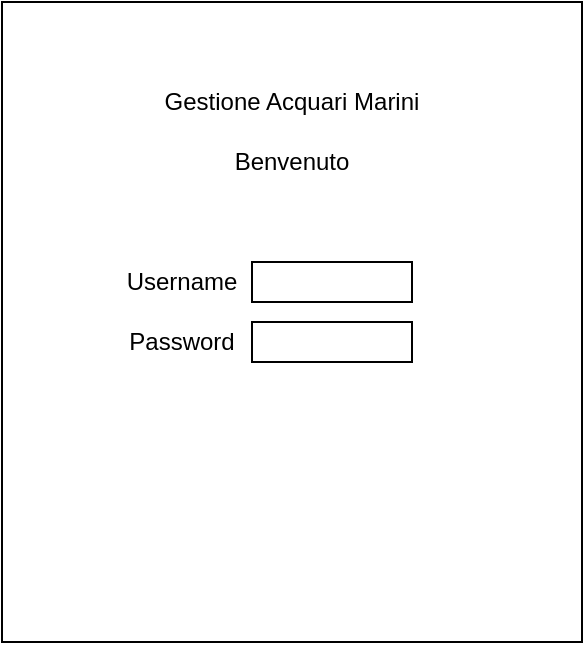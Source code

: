 <mxfile pages="1" version="11.2.8" type="device"><diagram id="p3WMNboHhPGQrZkWOYne" name="Page-1"><mxGraphModel dx="768" dy="405" grid="1" gridSize="10" guides="1" tooltips="1" connect="1" arrows="1" fold="1" page="1" pageScale="1" pageWidth="827" pageHeight="1169" math="0" shadow="0"><root><mxCell id="0"/><mxCell id="1" parent="0"/><mxCell id="fG5cZuvyE8JM2afJ8K1r-1" value="" style="rounded=0;whiteSpace=wrap;html=1;" vertex="1" parent="1"><mxGeometry x="230" y="90" width="290" height="320" as="geometry"/></mxCell><mxCell id="fG5cZuvyE8JM2afJ8K1r-2" value="Benvenuto" style="text;html=1;strokeColor=none;fillColor=none;align=center;verticalAlign=middle;whiteSpace=wrap;rounded=0;" vertex="1" parent="1"><mxGeometry x="355" y="160" width="40" height="20" as="geometry"/></mxCell><mxCell id="fG5cZuvyE8JM2afJ8K1r-3" value="" style="rounded=0;whiteSpace=wrap;html=1;" vertex="1" parent="1"><mxGeometry x="355" y="220" width="80" height="20" as="geometry"/></mxCell><mxCell id="fG5cZuvyE8JM2afJ8K1r-4" value="" style="rounded=0;whiteSpace=wrap;html=1;" vertex="1" parent="1"><mxGeometry x="355" y="250" width="80" height="20" as="geometry"/></mxCell><mxCell id="fG5cZuvyE8JM2afJ8K1r-5" value="Username" style="text;html=1;strokeColor=none;fillColor=none;align=center;verticalAlign=middle;whiteSpace=wrap;rounded=0;" vertex="1" parent="1"><mxGeometry x="300" y="220" width="40" height="20" as="geometry"/></mxCell><mxCell id="fG5cZuvyE8JM2afJ8K1r-6" value="Password" style="text;html=1;strokeColor=none;fillColor=none;align=center;verticalAlign=middle;whiteSpace=wrap;rounded=0;" vertex="1" parent="1"><mxGeometry x="300" y="250" width="40" height="20" as="geometry"/></mxCell><mxCell id="fG5cZuvyE8JM2afJ8K1r-7" value="Gestione Acquari Marini" style="text;html=1;strokeColor=none;fillColor=none;align=center;verticalAlign=middle;whiteSpace=wrap;rounded=0;" vertex="1" parent="1"><mxGeometry x="300" y="130" width="150" height="20" as="geometry"/></mxCell></root></mxGraphModel></diagram></mxfile>